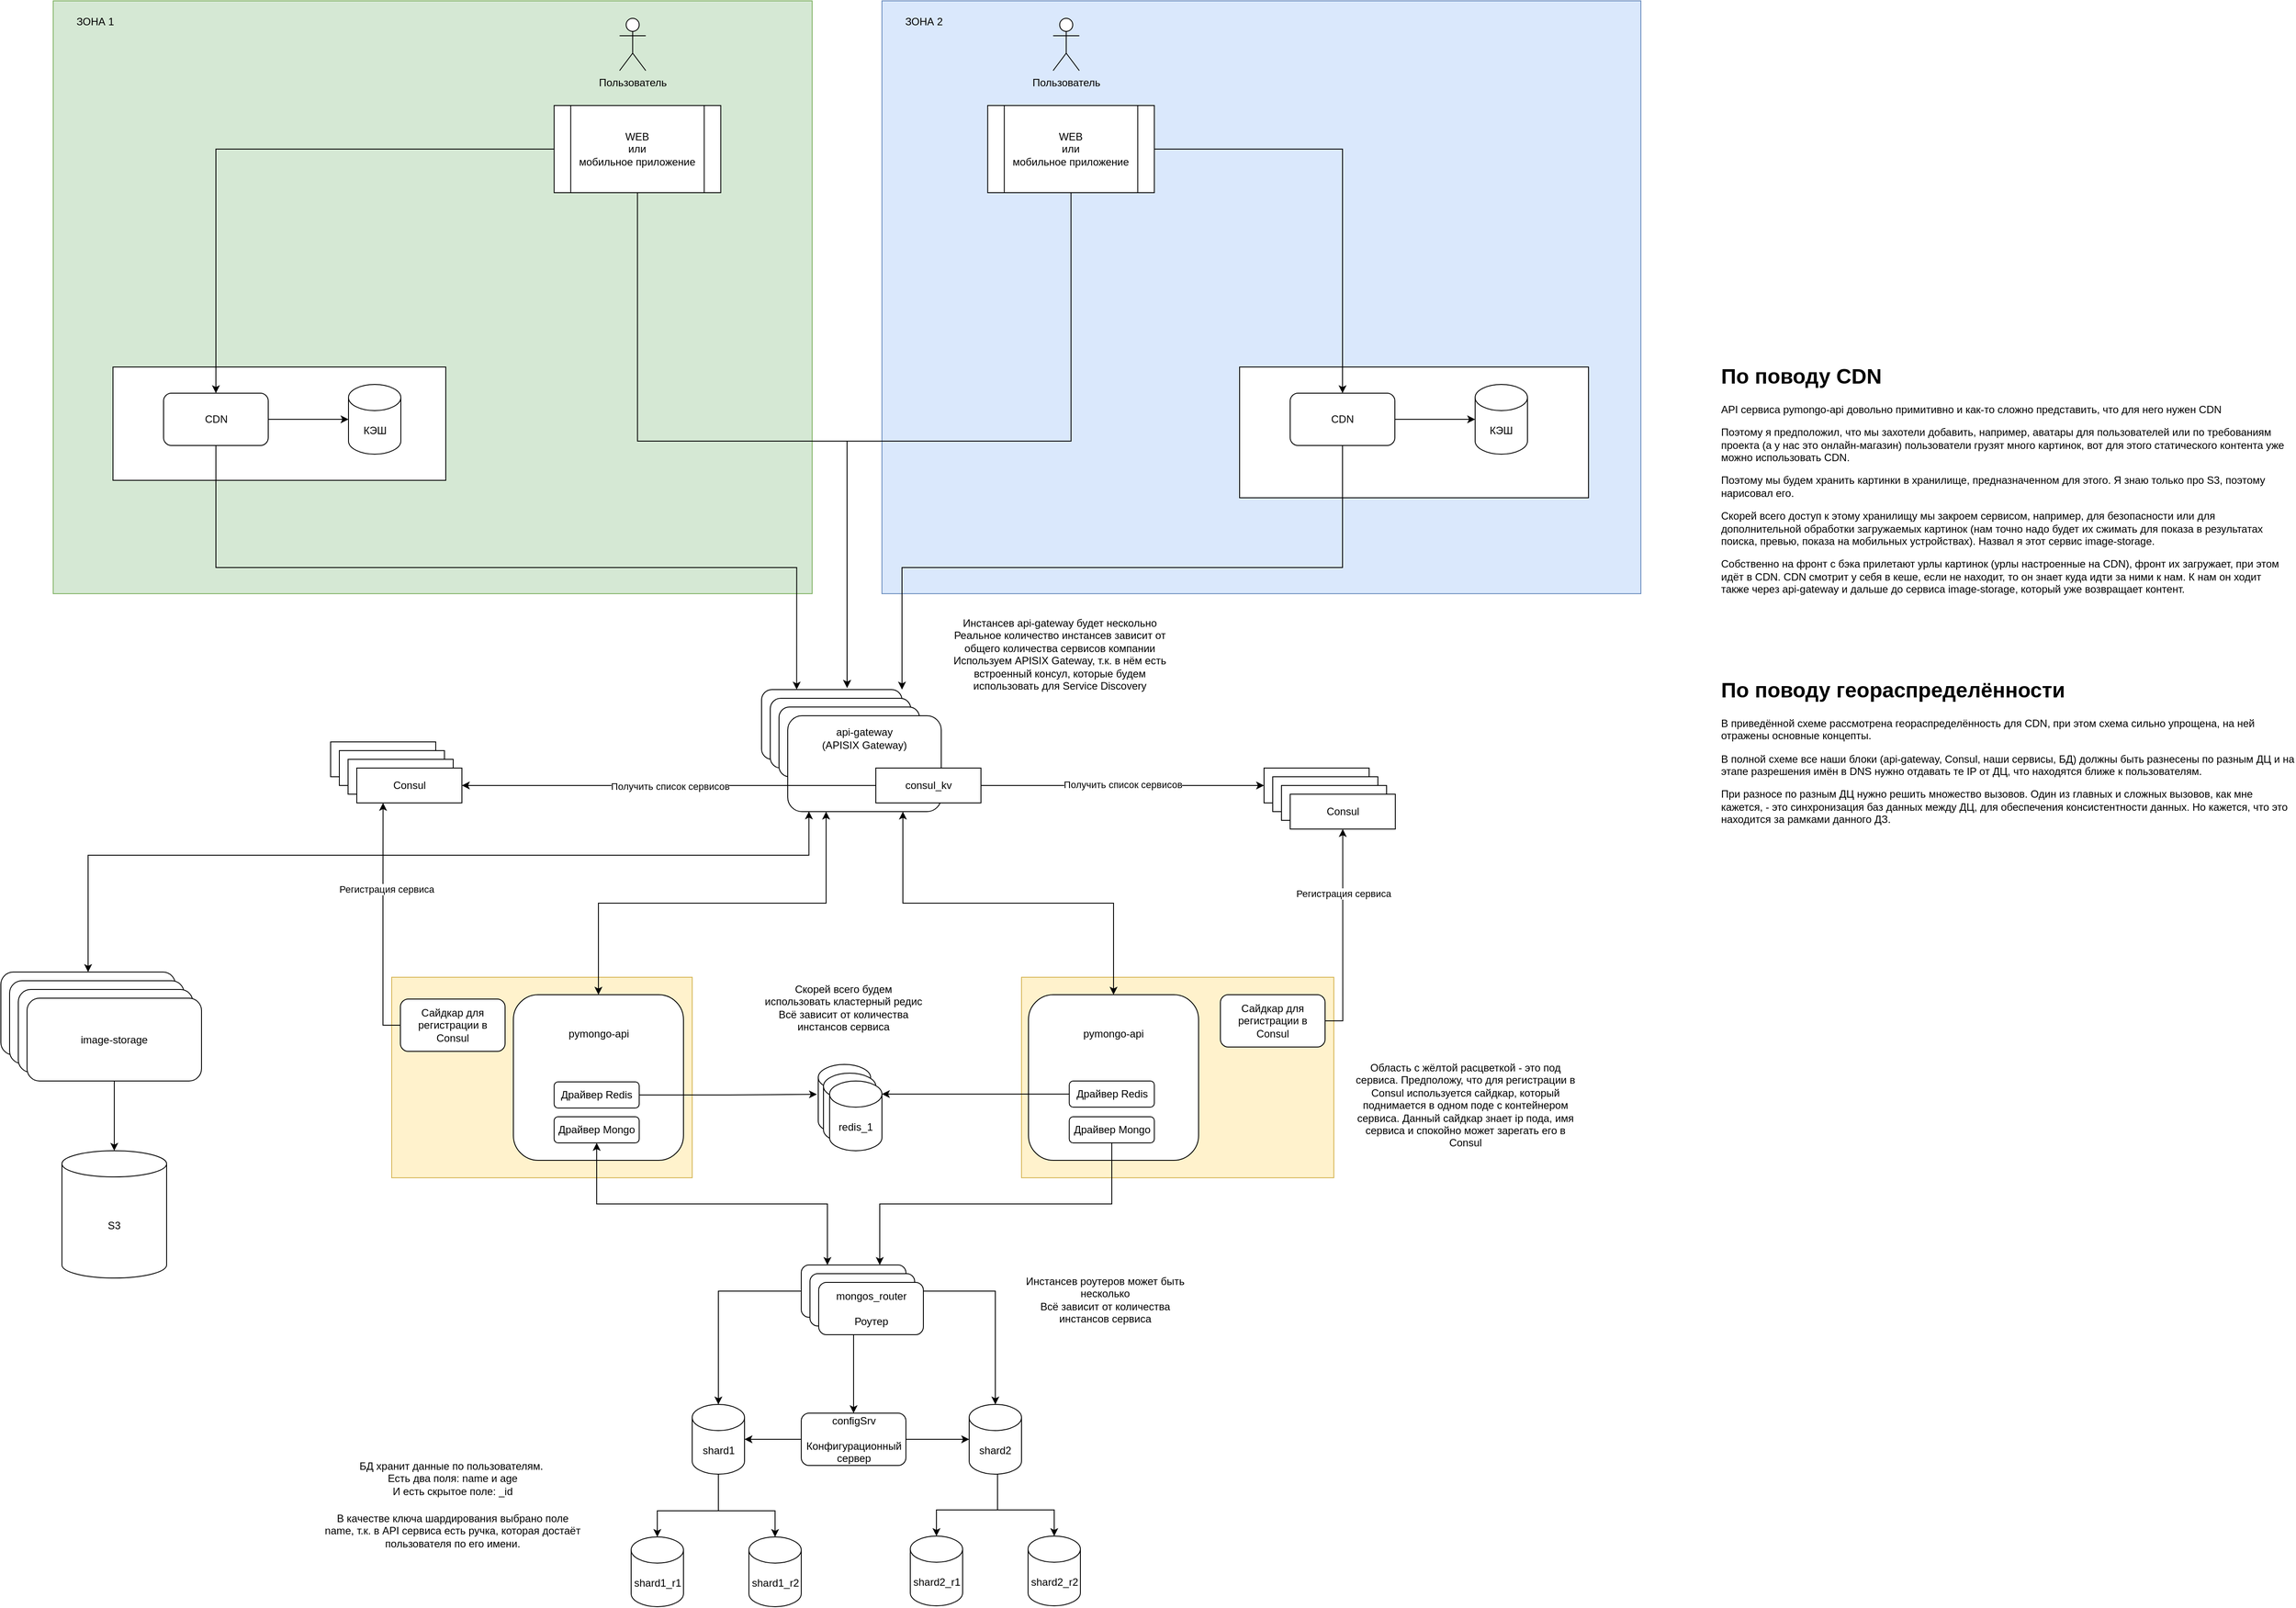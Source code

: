 <mxfile version="24.6.4" type="device">
  <diagram name="Page-1" id="-H_mtQnk-PTXWXPvYvuk">
    <mxGraphModel dx="8296" dy="6158" grid="1" gridSize="10" guides="1" tooltips="1" connect="1" arrows="1" fold="1" page="1" pageScale="1" pageWidth="1169" pageHeight="827" math="0" shadow="0">
      <root>
        <mxCell id="0" />
        <mxCell id="1" parent="0" />
        <mxCell id="LLsMIVY8CDGEfQFg2SyS-11" value="ЗОНА 2&amp;nbsp; &amp;nbsp; &amp;nbsp; &amp;nbsp; &amp;nbsp; &amp;nbsp; &amp;nbsp; &amp;nbsp; &amp;nbsp; &amp;nbsp; &amp;nbsp; &amp;nbsp; &amp;nbsp; &amp;nbsp; &amp;nbsp; &amp;nbsp; &amp;nbsp; &amp;nbsp; &amp;nbsp; &amp;nbsp; &amp;nbsp; &amp;nbsp; &amp;nbsp; &amp;nbsp; &amp;nbsp; &amp;nbsp; &amp;nbsp; &amp;nbsp; &amp;nbsp; &amp;nbsp; &amp;nbsp; &amp;nbsp; &amp;nbsp; &amp;nbsp; &amp;nbsp; &amp;nbsp; &amp;nbsp; &amp;nbsp; &amp;nbsp; &amp;nbsp; &amp;nbsp; &amp;nbsp; &amp;nbsp; &amp;nbsp; &amp;nbsp; &amp;nbsp; &amp;nbsp; &amp;nbsp; &amp;nbsp; &amp;nbsp; &amp;nbsp; &amp;nbsp; &amp;nbsp; &amp;nbsp; &amp;nbsp; &amp;nbsp; &amp;nbsp; &amp;nbsp; &amp;nbsp; &amp;nbsp; &amp;nbsp; &amp;nbsp; &amp;nbsp; &amp;nbsp; &amp;nbsp; &amp;nbsp; &amp;nbsp; &amp;nbsp; &amp;nbsp; &amp;nbsp; &amp;nbsp; &amp;nbsp; &amp;nbsp; &amp;nbsp; &amp;nbsp; &amp;nbsp; &amp;nbsp; &amp;nbsp; &amp;nbsp; &amp;nbsp; &amp;nbsp; &amp;nbsp; &amp;nbsp; &amp;nbsp; &amp;nbsp; &amp;nbsp; &amp;nbsp; &amp;nbsp; &amp;nbsp; &amp;nbsp; &amp;nbsp; &amp;nbsp; &amp;nbsp; &amp;nbsp; &amp;nbsp; &amp;nbsp; &amp;nbsp; &amp;nbsp; &amp;nbsp; &amp;nbsp; &amp;nbsp; &amp;nbsp; &amp;nbsp; &amp;nbsp; &amp;nbsp; &amp;nbsp; &amp;nbsp; &amp;nbsp; &amp;nbsp; &amp;nbsp; &amp;nbsp; &amp;nbsp; &amp;nbsp; &amp;nbsp; &amp;nbsp; &amp;nbsp;&amp;nbsp;&lt;div&gt;&lt;br&gt;&lt;/div&gt;&lt;div&gt;&lt;br&gt;&lt;div&gt;&lt;br&gt;&lt;/div&gt;&lt;div&gt;&lt;br&gt;&lt;/div&gt;&lt;div&gt;&lt;br&gt;&lt;/div&gt;&lt;div&gt;&lt;br&gt;&lt;/div&gt;&lt;div&gt;&lt;br&gt;&lt;/div&gt;&lt;div&gt;&lt;br&gt;&lt;/div&gt;&lt;div&gt;&lt;br&gt;&lt;/div&gt;&lt;div&gt;&lt;br&gt;&lt;/div&gt;&lt;div&gt;&lt;br&gt;&lt;/div&gt;&lt;div&gt;&lt;br&gt;&lt;/div&gt;&lt;div&gt;&lt;br&gt;&lt;/div&gt;&lt;div&gt;&lt;br&gt;&lt;/div&gt;&lt;div&gt;&lt;br&gt;&lt;/div&gt;&lt;div&gt;&lt;br&gt;&lt;/div&gt;&lt;div&gt;&lt;br&gt;&lt;/div&gt;&lt;div&gt;&lt;br&gt;&lt;/div&gt;&lt;div&gt;&lt;br&gt;&lt;/div&gt;&lt;div&gt;&lt;br&gt;&lt;/div&gt;&lt;div&gt;&lt;br&gt;&lt;/div&gt;&lt;div&gt;&lt;br&gt;&lt;/div&gt;&lt;div&gt;&lt;br&gt;&lt;/div&gt;&lt;div&gt;&lt;br&gt;&lt;/div&gt;&lt;div&gt;&lt;br&gt;&lt;/div&gt;&lt;div&gt;&lt;br&gt;&lt;/div&gt;&lt;div&gt;&lt;br&gt;&lt;/div&gt;&lt;div&gt;&lt;br&gt;&lt;/div&gt;&lt;div&gt;&lt;br&gt;&lt;/div&gt;&lt;div&gt;&lt;br&gt;&lt;/div&gt;&lt;div&gt;&lt;br&gt;&lt;/div&gt;&lt;/div&gt;&lt;div&gt;&lt;br&gt;&lt;/div&gt;&lt;div&gt;&lt;br&gt;&lt;/div&gt;&lt;div&gt;&lt;br&gt;&lt;/div&gt;&lt;div&gt;&lt;br&gt;&lt;/div&gt;&lt;div&gt;&lt;br&gt;&lt;/div&gt;&lt;div&gt;&lt;br&gt;&lt;/div&gt;&lt;div&gt;&lt;br&gt;&lt;/div&gt;&lt;div&gt;&lt;br&gt;&lt;/div&gt;&lt;div&gt;&lt;br&gt;&lt;/div&gt;&lt;div&gt;&lt;br&gt;&lt;/div&gt;&lt;div&gt;&lt;br&gt;&lt;/div&gt;&lt;div&gt;&lt;br&gt;&lt;/div&gt;&lt;div&gt;&lt;br&gt;&lt;/div&gt;" style="rounded=0;whiteSpace=wrap;html=1;fillColor=#dae8fc;strokeColor=#6c8ebf;" vertex="1" parent="1">
          <mxGeometry x="1210" y="-1130" width="870" height="680" as="geometry" />
        </mxCell>
        <mxCell id="LLsMIVY8CDGEfQFg2SyS-10" value="ЗОНА 1&amp;nbsp; &amp;nbsp; &amp;nbsp; &amp;nbsp; &amp;nbsp; &amp;nbsp; &amp;nbsp; &amp;nbsp; &amp;nbsp; &amp;nbsp; &amp;nbsp; &amp;nbsp; &amp;nbsp; &amp;nbsp; &amp;nbsp; &amp;nbsp; &amp;nbsp; &amp;nbsp; &amp;nbsp; &amp;nbsp; &amp;nbsp; &amp;nbsp; &amp;nbsp; &amp;nbsp; &amp;nbsp; &amp;nbsp; &amp;nbsp; &amp;nbsp; &amp;nbsp; &amp;nbsp; &amp;nbsp; &amp;nbsp; &amp;nbsp; &amp;nbsp; &amp;nbsp; &amp;nbsp; &amp;nbsp; &amp;nbsp; &amp;nbsp; &amp;nbsp; &amp;nbsp; &amp;nbsp; &amp;nbsp; &amp;nbsp; &amp;nbsp; &amp;nbsp; &amp;nbsp; &amp;nbsp; &amp;nbsp; &amp;nbsp; &amp;nbsp; &amp;nbsp; &amp;nbsp; &amp;nbsp; &amp;nbsp; &amp;nbsp; &amp;nbsp; &amp;nbsp; &amp;nbsp; &amp;nbsp; &amp;nbsp; &amp;nbsp; &amp;nbsp; &amp;nbsp; &amp;nbsp; &amp;nbsp; &amp;nbsp; &amp;nbsp; &amp;nbsp; &amp;nbsp; &amp;nbsp; &amp;nbsp; &amp;nbsp; &amp;nbsp; &amp;nbsp; &amp;nbsp; &amp;nbsp; &amp;nbsp; &amp;nbsp; &amp;nbsp; &amp;nbsp; &amp;nbsp; &amp;nbsp; &amp;nbsp; &amp;nbsp; &amp;nbsp; &amp;nbsp; &amp;nbsp; &amp;nbsp; &amp;nbsp; &amp;nbsp; &amp;nbsp; &amp;nbsp; &amp;nbsp; &amp;nbsp; &amp;nbsp; &amp;nbsp; &amp;nbsp; &amp;nbsp; &amp;nbsp; &amp;nbsp; &amp;nbsp; &amp;nbsp; &amp;nbsp; &amp;nbsp; &amp;nbsp; &amp;nbsp; &amp;nbsp; &amp;nbsp; &amp;nbsp; &amp;nbsp; &amp;nbsp; &amp;nbsp; &amp;nbsp; &amp;nbsp; &amp;nbsp;&amp;nbsp;&lt;div&gt;&lt;br&gt;&lt;/div&gt;&lt;div&gt;&lt;br&gt;&lt;/div&gt;&lt;div&gt;&lt;br&gt;&lt;/div&gt;&lt;div&gt;&lt;br&gt;&lt;/div&gt;&lt;div&gt;&lt;br&gt;&lt;/div&gt;&lt;div&gt;&lt;br&gt;&lt;/div&gt;&lt;div&gt;&lt;br&gt;&lt;/div&gt;&lt;div&gt;&lt;br&gt;&lt;/div&gt;&lt;div&gt;&lt;br&gt;&lt;/div&gt;&lt;div&gt;&lt;br&gt;&lt;/div&gt;&lt;div&gt;&lt;br&gt;&lt;/div&gt;&lt;div&gt;&lt;br&gt;&lt;/div&gt;&lt;div&gt;&lt;br&gt;&lt;/div&gt;&lt;div&gt;&lt;br&gt;&lt;/div&gt;&lt;div&gt;&lt;br&gt;&lt;div&gt;&lt;br&gt;&lt;/div&gt;&lt;div&gt;&lt;br&gt;&lt;/div&gt;&lt;div&gt;&lt;br&gt;&lt;/div&gt;&lt;div&gt;&lt;br&gt;&lt;/div&gt;&lt;div&gt;&lt;br&gt;&lt;/div&gt;&lt;div&gt;&lt;br&gt;&lt;/div&gt;&lt;div&gt;&lt;br&gt;&lt;/div&gt;&lt;div&gt;&lt;br&gt;&lt;/div&gt;&lt;div&gt;&lt;br&gt;&lt;/div&gt;&lt;div&gt;&lt;br&gt;&lt;/div&gt;&lt;div&gt;&lt;br&gt;&lt;/div&gt;&lt;div&gt;&lt;br&gt;&lt;/div&gt;&lt;div&gt;&lt;br&gt;&lt;/div&gt;&lt;div&gt;&lt;br&gt;&lt;/div&gt;&lt;div&gt;&lt;br&gt;&lt;/div&gt;&lt;div&gt;&lt;br&gt;&lt;/div&gt;&lt;div&gt;&lt;br&gt;&lt;/div&gt;&lt;div&gt;&lt;br&gt;&lt;/div&gt;&lt;div&gt;&lt;br&gt;&lt;/div&gt;&lt;div&gt;&lt;br&gt;&lt;/div&gt;&lt;div&gt;&lt;br&gt;&lt;/div&gt;&lt;div&gt;&lt;br&gt;&lt;/div&gt;&lt;div&gt;&lt;br&gt;&lt;/div&gt;&lt;div&gt;&lt;br&gt;&lt;/div&gt;&lt;div&gt;&lt;br&gt;&lt;/div&gt;&lt;div&gt;&lt;br&gt;&lt;/div&gt;&lt;div&gt;&lt;br&gt;&lt;/div&gt;&lt;div&gt;&lt;br&gt;&lt;/div&gt;&lt;div&gt;&lt;br&gt;&lt;/div&gt;&lt;/div&gt;" style="rounded=0;whiteSpace=wrap;html=1;fillColor=#d5e8d4;strokeColor=#82b366;" vertex="1" parent="1">
          <mxGeometry x="260" y="-1130" width="870" height="680" as="geometry" />
        </mxCell>
        <mxCell id="st85K4Z8vBVdBcALYrPj-187" value="" style="rounded=0;whiteSpace=wrap;html=1;fillColor=#fff2cc;strokeColor=#d6b656;" parent="1" vertex="1">
          <mxGeometry x="648" y="-10" width="344.5" height="230" as="geometry" />
        </mxCell>
        <mxCell id="st85K4Z8vBVdBcALYrPj-186" value="" style="rounded=0;whiteSpace=wrap;html=1;fillColor=#fff2cc;strokeColor=#d6b656;" parent="1" vertex="1">
          <mxGeometry x="1370" y="-10" width="358" height="230" as="geometry" />
        </mxCell>
        <mxCell id="st85K4Z8vBVdBcALYrPj-108" value="pymongo-api&lt;div&gt;&lt;br&gt;&lt;/div&gt;&lt;div&gt;&lt;br&gt;&lt;/div&gt;&lt;div&gt;&lt;br&gt;&lt;/div&gt;&lt;div&gt;&lt;br&gt;&lt;/div&gt;&lt;div&gt;&lt;br&gt;&lt;/div&gt;&lt;div&gt;&lt;br&gt;&lt;/div&gt;&lt;div&gt;&lt;br&gt;&lt;/div&gt;" style="rounded=1;whiteSpace=wrap;html=1;" parent="1" vertex="1">
          <mxGeometry x="787.5" y="10" width="195" height="190" as="geometry" />
        </mxCell>
        <mxCell id="zA23MoTUsTF4_91t8viU-2" value="shard1" style="shape=cylinder3;whiteSpace=wrap;html=1;boundedLbl=1;backgroundOutline=1;size=15;" parent="1" vertex="1">
          <mxGeometry x="992.5" y="480" width="60" height="80" as="geometry" />
        </mxCell>
        <mxCell id="D9CXgukpsAMVDsTzwWb0-2" value="configSrv&lt;div&gt;&lt;br&gt;&lt;div&gt;Конфигурационный&lt;/div&gt;&lt;div&gt;сервер&lt;/div&gt;&lt;/div&gt;" style="rounded=1;whiteSpace=wrap;html=1;" parent="1" vertex="1">
          <mxGeometry x="1117.5" y="490" width="120" height="60" as="geometry" />
        </mxCell>
        <mxCell id="D9CXgukpsAMVDsTzwWb0-9" style="edgeStyle=orthogonalEdgeStyle;rounded=0;orthogonalLoop=1;jettySize=auto;html=1;entryX=0.5;entryY=0;entryDx=0;entryDy=0;exitX=0.5;exitY=1;exitDx=0;exitDy=0;startArrow=none;startFill=0;" parent="1" source="D9CXgukpsAMVDsTzwWb0-3" target="D9CXgukpsAMVDsTzwWb0-2" edge="1">
          <mxGeometry relative="1" as="geometry" />
        </mxCell>
        <mxCell id="D9CXgukpsAMVDsTzwWb0-4" value="shard2" style="shape=cylinder3;whiteSpace=wrap;html=1;boundedLbl=1;backgroundOutline=1;size=15;" parent="1" vertex="1">
          <mxGeometry x="1310" y="480" width="60" height="80" as="geometry" />
        </mxCell>
        <mxCell id="D9CXgukpsAMVDsTzwWb0-5" style="edgeStyle=orthogonalEdgeStyle;rounded=0;orthogonalLoop=1;jettySize=auto;html=1;entryX=0.5;entryY=0;entryDx=0;entryDy=0;entryPerimeter=0;startArrow=none;startFill=0;" parent="1" source="D9CXgukpsAMVDsTzwWb0-3" target="zA23MoTUsTF4_91t8viU-2" edge="1">
          <mxGeometry relative="1" as="geometry" />
        </mxCell>
        <mxCell id="D9CXgukpsAMVDsTzwWb0-6" style="edgeStyle=orthogonalEdgeStyle;rounded=0;orthogonalLoop=1;jettySize=auto;html=1;entryX=0.5;entryY=0;entryDx=0;entryDy=0;entryPerimeter=0;startArrow=none;startFill=0;" parent="1" source="D9CXgukpsAMVDsTzwWb0-3" target="D9CXgukpsAMVDsTzwWb0-4" edge="1">
          <mxGeometry relative="1" as="geometry" />
        </mxCell>
        <mxCell id="42_YZ537Ep9w2OHwn1Fl-1" value="shard1_r1" style="shape=cylinder3;whiteSpace=wrap;html=1;boundedLbl=1;backgroundOutline=1;size=15;" parent="1" vertex="1">
          <mxGeometry x="922.5" y="632" width="60" height="80" as="geometry" />
        </mxCell>
        <mxCell id="42_YZ537Ep9w2OHwn1Fl-2" value="shard1_r2" style="shape=cylinder3;whiteSpace=wrap;html=1;boundedLbl=1;backgroundOutline=1;size=15;" parent="1" vertex="1">
          <mxGeometry x="1057.5" y="632" width="60" height="80" as="geometry" />
        </mxCell>
        <mxCell id="42_YZ537Ep9w2OHwn1Fl-3" style="edgeStyle=orthogonalEdgeStyle;rounded=0;orthogonalLoop=1;jettySize=auto;html=1;entryX=0.5;entryY=0;entryDx=0;entryDy=0;entryPerimeter=0;exitX=0.5;exitY=1;exitDx=0;exitDy=0;exitPerimeter=0;" parent="1" source="zA23MoTUsTF4_91t8viU-2" target="42_YZ537Ep9w2OHwn1Fl-1" edge="1">
          <mxGeometry relative="1" as="geometry">
            <Array as="points">
              <mxPoint x="1022.5" y="602" />
              <mxPoint x="952.5" y="602" />
            </Array>
          </mxGeometry>
        </mxCell>
        <mxCell id="42_YZ537Ep9w2OHwn1Fl-4" style="edgeStyle=orthogonalEdgeStyle;rounded=0;orthogonalLoop=1;jettySize=auto;html=1;entryX=0.5;entryY=0;entryDx=0;entryDy=0;entryPerimeter=0;" parent="1" target="42_YZ537Ep9w2OHwn1Fl-2" edge="1">
          <mxGeometry relative="1" as="geometry">
            <mxPoint x="1022.5" y="562" as="sourcePoint" />
            <Array as="points">
              <mxPoint x="1022.5" y="602" />
              <mxPoint x="1087.5" y="602" />
            </Array>
          </mxGeometry>
        </mxCell>
        <mxCell id="42_YZ537Ep9w2OHwn1Fl-5" value="shard2_r1" style="shape=cylinder3;whiteSpace=wrap;html=1;boundedLbl=1;backgroundOutline=1;size=15;" parent="1" vertex="1">
          <mxGeometry x="1242.5" y="631" width="60" height="80" as="geometry" />
        </mxCell>
        <mxCell id="42_YZ537Ep9w2OHwn1Fl-6" value="shard2_r2" style="shape=cylinder3;whiteSpace=wrap;html=1;boundedLbl=1;backgroundOutline=1;size=15;" parent="1" vertex="1">
          <mxGeometry x="1377.5" y="631" width="60" height="80" as="geometry" />
        </mxCell>
        <mxCell id="42_YZ537Ep9w2OHwn1Fl-7" style="edgeStyle=orthogonalEdgeStyle;rounded=0;orthogonalLoop=1;jettySize=auto;html=1;entryX=0.5;entryY=0;entryDx=0;entryDy=0;entryPerimeter=0;exitX=0.5;exitY=1;exitDx=0;exitDy=0;exitPerimeter=0;" parent="1" target="42_YZ537Ep9w2OHwn1Fl-5" edge="1">
          <mxGeometry relative="1" as="geometry">
            <mxPoint x="1342.5" y="560" as="sourcePoint" />
            <Array as="points">
              <mxPoint x="1342.5" y="601" />
              <mxPoint x="1272.5" y="601" />
            </Array>
          </mxGeometry>
        </mxCell>
        <mxCell id="42_YZ537Ep9w2OHwn1Fl-8" style="edgeStyle=orthogonalEdgeStyle;rounded=0;orthogonalLoop=1;jettySize=auto;html=1;entryX=0.5;entryY=0;entryDx=0;entryDy=0;entryPerimeter=0;" parent="1" target="42_YZ537Ep9w2OHwn1Fl-6" edge="1">
          <mxGeometry relative="1" as="geometry">
            <mxPoint x="1342.5" y="561" as="sourcePoint" />
            <Array as="points">
              <mxPoint x="1342.5" y="601" />
              <mxPoint x="1407.5" y="601" />
            </Array>
          </mxGeometry>
        </mxCell>
        <mxCell id="42_YZ537Ep9w2OHwn1Fl-9" style="edgeStyle=orthogonalEdgeStyle;rounded=0;orthogonalLoop=1;jettySize=auto;html=1;entryX=0;entryY=0.5;entryDx=0;entryDy=0;entryPerimeter=0;" parent="1" source="D9CXgukpsAMVDsTzwWb0-2" target="D9CXgukpsAMVDsTzwWb0-4" edge="1">
          <mxGeometry relative="1" as="geometry" />
        </mxCell>
        <mxCell id="42_YZ537Ep9w2OHwn1Fl-12" style="edgeStyle=orthogonalEdgeStyle;rounded=0;orthogonalLoop=1;jettySize=auto;html=1;entryX=1;entryY=0.5;entryDx=0;entryDy=0;entryPerimeter=0;" parent="1" source="D9CXgukpsAMVDsTzwWb0-2" target="zA23MoTUsTF4_91t8viU-2" edge="1">
          <mxGeometry relative="1" as="geometry" />
        </mxCell>
        <mxCell id="D9CXgukpsAMVDsTzwWb0-3" value="&lt;div&gt;mongos_router&lt;/div&gt;&lt;div&gt;&lt;br&gt;&lt;/div&gt;Роутер" style="rounded=1;whiteSpace=wrap;html=1;" parent="1" vertex="1">
          <mxGeometry x="1117.5" y="320" width="120" height="60" as="geometry" />
        </mxCell>
        <mxCell id="D9CXgukpsAMVDsTzwWb0-8" style="edgeStyle=orthogonalEdgeStyle;rounded=0;orthogonalLoop=1;jettySize=auto;html=1;startArrow=classic;startFill=1;exitX=0.5;exitY=1;exitDx=0;exitDy=0;entryX=0.25;entryY=0;entryDx=0;entryDy=0;" parent="1" source="st85K4Z8vBVdBcALYrPj-59" target="D9CXgukpsAMVDsTzwWb0-3" edge="1">
          <mxGeometry relative="1" as="geometry">
            <mxPoint x="884.5" y="180" as="sourcePoint" />
            <mxPoint x="1148" y="310" as="targetPoint" />
          </mxGeometry>
        </mxCell>
        <mxCell id="st85K4Z8vBVdBcALYrPj-7" value="Драйвер Redis" style="rounded=1;whiteSpace=wrap;html=1;" parent="1" vertex="1">
          <mxGeometry x="834.25" y="110" width="97.5" height="30" as="geometry" />
        </mxCell>
        <mxCell id="st85K4Z8vBVdBcALYrPj-8" value="redis_1" style="shape=cylinder3;whiteSpace=wrap;html=1;boundedLbl=1;backgroundOutline=1;size=15;" parent="1" vertex="1">
          <mxGeometry x="1137" y="90" width="60" height="80" as="geometry" />
        </mxCell>
        <mxCell id="st85K4Z8vBVdBcALYrPj-9" style="edgeStyle=orthogonalEdgeStyle;rounded=0;orthogonalLoop=1;jettySize=auto;html=1;entryX=-0.026;entryY=0.428;entryDx=0;entryDy=0;entryPerimeter=0;" parent="1" source="st85K4Z8vBVdBcALYrPj-7" target="st85K4Z8vBVdBcALYrPj-8" edge="1">
          <mxGeometry relative="1" as="geometry">
            <mxPoint x="1078" y="130" as="targetPoint" />
          </mxGeometry>
        </mxCell>
        <mxCell id="st85K4Z8vBVdBcALYrPj-59" value="Драйвер Mongo" style="rounded=1;whiteSpace=wrap;html=1;" parent="1" vertex="1">
          <mxGeometry x="834.25" y="150" width="97.5" height="30" as="geometry" />
        </mxCell>
        <mxCell id="st85K4Z8vBVdBcALYrPj-155" value="pymongo-api&lt;div&gt;&lt;br&gt;&lt;/div&gt;&lt;div&gt;&lt;br&gt;&lt;/div&gt;&lt;div&gt;&lt;br&gt;&lt;/div&gt;&lt;div&gt;&lt;br&gt;&lt;/div&gt;&lt;div&gt;&lt;br&gt;&lt;/div&gt;&lt;div&gt;&lt;br&gt;&lt;/div&gt;&lt;div&gt;&lt;br&gt;&lt;/div&gt;" style="rounded=1;whiteSpace=wrap;html=1;" parent="1" vertex="1">
          <mxGeometry x="1378" y="10" width="195" height="190" as="geometry" />
        </mxCell>
        <mxCell id="st85K4Z8vBVdBcALYrPj-156" value="Драйвер Redis" style="rounded=1;whiteSpace=wrap;html=1;" parent="1" vertex="1">
          <mxGeometry x="1424.75" y="109" width="97.5" height="30" as="geometry" />
        </mxCell>
        <mxCell id="st85K4Z8vBVdBcALYrPj-161" style="edgeStyle=orthogonalEdgeStyle;rounded=0;orthogonalLoop=1;jettySize=auto;html=1;exitX=0.5;exitY=1;exitDx=0;exitDy=0;entryX=0.75;entryY=0;entryDx=0;entryDy=0;" parent="1" source="st85K4Z8vBVdBcALYrPj-157" target="D9CXgukpsAMVDsTzwWb0-3" edge="1">
          <mxGeometry relative="1" as="geometry" />
        </mxCell>
        <mxCell id="st85K4Z8vBVdBcALYrPj-157" value="Драйвер Mongo" style="rounded=1;whiteSpace=wrap;html=1;" parent="1" vertex="1">
          <mxGeometry x="1424.75" y="150" width="97.5" height="30" as="geometry" />
        </mxCell>
        <mxCell id="st85K4Z8vBVdBcALYrPj-164" value="redis_1" style="shape=cylinder3;whiteSpace=wrap;html=1;boundedLbl=1;backgroundOutline=1;size=15;" parent="1" vertex="1">
          <mxGeometry x="1143" y="100" width="60" height="80" as="geometry" />
        </mxCell>
        <mxCell id="st85K4Z8vBVdBcALYrPj-165" value="redis_1" style="shape=cylinder3;whiteSpace=wrap;html=1;boundedLbl=1;backgroundOutline=1;size=15;" parent="1" vertex="1">
          <mxGeometry x="1150" y="109" width="60" height="80" as="geometry" />
        </mxCell>
        <mxCell id="st85K4Z8vBVdBcALYrPj-166" style="edgeStyle=orthogonalEdgeStyle;rounded=0;orthogonalLoop=1;jettySize=auto;html=1;entryX=1;entryY=0;entryDx=0;entryDy=15;entryPerimeter=0;" parent="1" source="st85K4Z8vBVdBcALYrPj-156" target="st85K4Z8vBVdBcALYrPj-165" edge="1">
          <mxGeometry relative="1" as="geometry" />
        </mxCell>
        <mxCell id="st85K4Z8vBVdBcALYrPj-167" value="&lt;div style=&quot;text-align: center;&quot;&gt;&lt;span style=&quot;background-color: initial;&quot;&gt;Инстансев роутеров может быть несколько&lt;/span&gt;&lt;/div&gt;&lt;div style=&quot;text-align: center;&quot;&gt;&lt;span style=&quot;background-color: initial;&quot;&gt;Всё зависит от количества инстансов сервиса&lt;/span&gt;&lt;/div&gt;" style="text;whiteSpace=wrap;html=1;" parent="1" vertex="1">
          <mxGeometry x="1370" y="325" width="190" height="90" as="geometry" />
        </mxCell>
        <mxCell id="st85K4Z8vBVdBcALYrPj-168" value="&lt;div&gt;mongos_router&lt;/div&gt;&lt;div&gt;&lt;br&gt;&lt;/div&gt;Роутер" style="rounded=1;whiteSpace=wrap;html=1;" parent="1" vertex="1">
          <mxGeometry x="1127.5" y="330" width="120" height="60" as="geometry" />
        </mxCell>
        <mxCell id="st85K4Z8vBVdBcALYrPj-169" value="&lt;div&gt;mongos_router&lt;/div&gt;&lt;div&gt;&lt;br&gt;&lt;/div&gt;Роутер" style="rounded=1;whiteSpace=wrap;html=1;" parent="1" vertex="1">
          <mxGeometry x="1137.5" y="340" width="120" height="60" as="geometry" />
        </mxCell>
        <mxCell id="st85K4Z8vBVdBcALYrPj-170" value="&lt;div style=&quot;text-align: center;&quot;&gt;Скорей всего будем использовать кластерный редис&lt;/div&gt;&lt;div style=&quot;text-align: center;&quot;&gt;&lt;span style=&quot;background-color: initial;&quot;&gt;Всё зависит от количества инстансов сервиса&lt;/span&gt;&lt;/div&gt;" style="text;whiteSpace=wrap;html=1;" parent="1" vertex="1">
          <mxGeometry x="1072" y="-10" width="186" height="90" as="geometry" />
        </mxCell>
        <mxCell id="st85K4Z8vBVdBcALYrPj-171" value="api-gateway" style="rounded=1;whiteSpace=wrap;html=1;" parent="1" vertex="1">
          <mxGeometry x="1072" y="-340" width="161" height="80" as="geometry" />
        </mxCell>
        <mxCell id="st85K4Z8vBVdBcALYrPj-172" value="api-gateway" style="rounded=1;whiteSpace=wrap;html=1;" parent="1" vertex="1">
          <mxGeometry x="1082" y="-330" width="161" height="80" as="geometry" />
        </mxCell>
        <mxCell id="st85K4Z8vBVdBcALYrPj-173" value="api-gateway" style="rounded=1;whiteSpace=wrap;html=1;" parent="1" vertex="1">
          <mxGeometry x="1092" y="-320" width="161" height="80" as="geometry" />
        </mxCell>
        <mxCell id="st85K4Z8vBVdBcALYrPj-175" style="edgeStyle=orthogonalEdgeStyle;rounded=0;orthogonalLoop=1;jettySize=auto;html=1;entryX=0.5;entryY=0;entryDx=0;entryDy=0;exitX=0.75;exitY=1;exitDx=0;exitDy=0;startArrow=classic;startFill=1;" parent="1" source="st85K4Z8vBVdBcALYrPj-174" target="st85K4Z8vBVdBcALYrPj-155" edge="1">
          <mxGeometry relative="1" as="geometry" />
        </mxCell>
        <mxCell id="st85K4Z8vBVdBcALYrPj-176" style="edgeStyle=orthogonalEdgeStyle;rounded=0;orthogonalLoop=1;jettySize=auto;html=1;entryX=0.5;entryY=0;entryDx=0;entryDy=0;exitX=0.25;exitY=1;exitDx=0;exitDy=0;startArrow=classic;startFill=1;" parent="1" source="st85K4Z8vBVdBcALYrPj-174" target="st85K4Z8vBVdBcALYrPj-108" edge="1">
          <mxGeometry relative="1" as="geometry" />
        </mxCell>
        <mxCell id="LLsMIVY8CDGEfQFg2SyS-21" style="edgeStyle=orthogonalEdgeStyle;rounded=0;orthogonalLoop=1;jettySize=auto;html=1;entryX=0.5;entryY=0;entryDx=0;entryDy=0;exitX=0.138;exitY=0.998;exitDx=0;exitDy=0;exitPerimeter=0;startArrow=classic;startFill=1;" edge="1" parent="1" source="st85K4Z8vBVdBcALYrPj-174" target="LLsMIVY8CDGEfQFg2SyS-18">
          <mxGeometry relative="1" as="geometry">
            <Array as="points">
              <mxPoint x="1126" y="-150" />
              <mxPoint x="300" y="-150" />
            </Array>
          </mxGeometry>
        </mxCell>
        <mxCell id="st85K4Z8vBVdBcALYrPj-174" value="api-gateway&lt;div&gt;(APISIX Gateway)&lt;/div&gt;&lt;div&gt;&lt;br&gt;&lt;/div&gt;&lt;div&gt;&lt;br&gt;&lt;/div&gt;&lt;div&gt;&lt;br&gt;&lt;/div&gt;&lt;div&gt;&lt;br&gt;&lt;/div&gt;" style="rounded=1;whiteSpace=wrap;html=1;" parent="1" vertex="1">
          <mxGeometry x="1102" y="-310" width="176" height="110" as="geometry" />
        </mxCell>
        <mxCell id="st85K4Z8vBVdBcALYrPj-179" style="edgeStyle=orthogonalEdgeStyle;rounded=0;orthogonalLoop=1;jettySize=auto;html=1;entryX=0.609;entryY=-0.025;entryDx=0;entryDy=0;entryPerimeter=0;exitX=0.5;exitY=1;exitDx=0;exitDy=0;" parent="1" source="st85K4Z8vBVdBcALYrPj-178" target="st85K4Z8vBVdBcALYrPj-171" edge="1">
          <mxGeometry relative="1" as="geometry" />
        </mxCell>
        <mxCell id="st85K4Z8vBVdBcALYrPj-178" value="WEB&lt;div&gt;или&lt;/div&gt;&lt;div&gt;мобильное приложение&lt;/div&gt;" style="shape=process;whiteSpace=wrap;html=1;backgroundOutline=1;" parent="1" vertex="1">
          <mxGeometry x="834.25" y="-1010" width="191" height="100" as="geometry" />
        </mxCell>
        <mxCell id="st85K4Z8vBVdBcALYrPj-180" value="Пользователь" style="shape=umlActor;verticalLabelPosition=bottom;verticalAlign=top;html=1;outlineConnect=0;" parent="1" vertex="1">
          <mxGeometry x="909.25" y="-1110" width="30" height="60" as="geometry" />
        </mxCell>
        <mxCell id="st85K4Z8vBVdBcALYrPj-181" value="&lt;div style=&quot;text-align: center;&quot;&gt;&lt;span style=&quot;background-color: initial;&quot;&gt;Инстансев api-gateway будет нескольно&lt;/span&gt;&lt;/div&gt;&lt;div style=&quot;text-align: center;&quot;&gt;&lt;span style=&quot;background-color: initial;&quot;&gt;Реальное количество инстансев зависит от общего количества сервисов компании&lt;/span&gt;&lt;/div&gt;&lt;div style=&quot;text-align: center;&quot;&gt;&lt;span style=&quot;background-color: initial;&quot;&gt;Используем APISIX Gateway, т.к. в нём есть встроенный консул, которые будем использовать для Service Discovery&lt;/span&gt;&lt;/div&gt;" style="text;whiteSpace=wrap;html=1;" parent="1" vertex="1">
          <mxGeometry x="1288" y="-430" width="250" height="100" as="geometry" />
        </mxCell>
        <mxCell id="st85K4Z8vBVdBcALYrPj-184" style="edgeStyle=orthogonalEdgeStyle;rounded=0;orthogonalLoop=1;jettySize=auto;html=1;entryX=0;entryY=0.5;entryDx=0;entryDy=0;" parent="1" source="st85K4Z8vBVdBcALYrPj-182" target="st85K4Z8vBVdBcALYrPj-183" edge="1">
          <mxGeometry relative="1" as="geometry" />
        </mxCell>
        <mxCell id="st85K4Z8vBVdBcALYrPj-185" value="Получить список сервисов" style="edgeLabel;html=1;align=center;verticalAlign=middle;resizable=0;points=[];" parent="st85K4Z8vBVdBcALYrPj-184" vertex="1" connectable="0">
          <mxGeometry x="-0.003" y="1" relative="1" as="geometry">
            <mxPoint as="offset" />
          </mxGeometry>
        </mxCell>
        <mxCell id="st85K4Z8vBVdBcALYrPj-182" value="consul_kv" style="rounded=0;whiteSpace=wrap;html=1;" parent="1" vertex="1">
          <mxGeometry x="1203" y="-250" width="120.5" height="40" as="geometry" />
        </mxCell>
        <mxCell id="st85K4Z8vBVdBcALYrPj-183" value="Consul" style="rounded=0;whiteSpace=wrap;html=1;" parent="1" vertex="1">
          <mxGeometry x="1648" y="-250" width="120.5" height="40" as="geometry" />
        </mxCell>
        <mxCell id="st85K4Z8vBVdBcALYrPj-191" style="edgeStyle=orthogonalEdgeStyle;rounded=0;orthogonalLoop=1;jettySize=auto;html=1;entryX=0.5;entryY=1;entryDx=0;entryDy=0;exitX=1;exitY=0.5;exitDx=0;exitDy=0;" parent="1" source="st85K4Z8vBVdBcALYrPj-188" target="st85K4Z8vBVdBcALYrPj-201" edge="1">
          <mxGeometry relative="1" as="geometry" />
        </mxCell>
        <mxCell id="st85K4Z8vBVdBcALYrPj-205" value="Регистрация сервиса" style="edgeLabel;html=1;align=center;verticalAlign=middle;resizable=0;points=[];" parent="st85K4Z8vBVdBcALYrPj-191" vertex="1" connectable="0">
          <mxGeometry x="0.382" relative="1" as="geometry">
            <mxPoint y="-1" as="offset" />
          </mxGeometry>
        </mxCell>
        <mxCell id="st85K4Z8vBVdBcALYrPj-188" value="Сайдкар для регистрации в Consul" style="rounded=1;whiteSpace=wrap;html=1;" parent="1" vertex="1">
          <mxGeometry x="1598" y="10" width="120" height="60" as="geometry" />
        </mxCell>
        <mxCell id="st85K4Z8vBVdBcALYrPj-193" style="edgeStyle=orthogonalEdgeStyle;rounded=0;orthogonalLoop=1;jettySize=auto;html=1;entryX=0.25;entryY=1;entryDx=0;entryDy=0;exitX=0;exitY=0.5;exitDx=0;exitDy=0;" parent="1" source="st85K4Z8vBVdBcALYrPj-189" target="st85K4Z8vBVdBcALYrPj-198" edge="1">
          <mxGeometry relative="1" as="geometry" />
        </mxCell>
        <mxCell id="st85K4Z8vBVdBcALYrPj-204" value="Регистрация сервиса" style="edgeLabel;html=1;align=center;verticalAlign=middle;resizable=0;points=[];" parent="st85K4Z8vBVdBcALYrPj-193" vertex="1" connectable="0">
          <mxGeometry x="0.282" y="-4" relative="1" as="geometry">
            <mxPoint as="offset" />
          </mxGeometry>
        </mxCell>
        <mxCell id="st85K4Z8vBVdBcALYrPj-189" value="Сайдкар для регистрации в Consul" style="rounded=1;whiteSpace=wrap;html=1;" parent="1" vertex="1">
          <mxGeometry x="658" y="15" width="120" height="60" as="geometry" />
        </mxCell>
        <mxCell id="st85K4Z8vBVdBcALYrPj-192" value="Consul" style="rounded=0;whiteSpace=wrap;html=1;" parent="1" vertex="1">
          <mxGeometry x="578" y="-280" width="120.5" height="40" as="geometry" />
        </mxCell>
        <mxCell id="st85K4Z8vBVdBcALYrPj-194" style="edgeStyle=orthogonalEdgeStyle;rounded=0;orthogonalLoop=1;jettySize=auto;html=1;entryX=1;entryY=0.5;entryDx=0;entryDy=0;exitX=0;exitY=0.5;exitDx=0;exitDy=0;" parent="1" source="st85K4Z8vBVdBcALYrPj-182" target="st85K4Z8vBVdBcALYrPj-198" edge="1">
          <mxGeometry relative="1" as="geometry">
            <mxPoint x="1334" y="-220" as="sourcePoint" />
            <mxPoint x="1658" y="-220" as="targetPoint" />
          </mxGeometry>
        </mxCell>
        <mxCell id="st85K4Z8vBVdBcALYrPj-195" value="Получить список сервисов" style="edgeLabel;html=1;align=center;verticalAlign=middle;resizable=0;points=[];" parent="st85K4Z8vBVdBcALYrPj-194" vertex="1" connectable="0">
          <mxGeometry x="-0.003" y="1" relative="1" as="geometry">
            <mxPoint as="offset" />
          </mxGeometry>
        </mxCell>
        <mxCell id="st85K4Z8vBVdBcALYrPj-196" value="Consul" style="rounded=0;whiteSpace=wrap;html=1;" parent="1" vertex="1">
          <mxGeometry x="588" y="-270" width="120.5" height="40" as="geometry" />
        </mxCell>
        <mxCell id="st85K4Z8vBVdBcALYrPj-197" value="Consul" style="rounded=0;whiteSpace=wrap;html=1;" parent="1" vertex="1">
          <mxGeometry x="598" y="-260" width="120.5" height="40" as="geometry" />
        </mxCell>
        <mxCell id="st85K4Z8vBVdBcALYrPj-198" value="Consul" style="rounded=0;whiteSpace=wrap;html=1;" parent="1" vertex="1">
          <mxGeometry x="608" y="-250" width="120.5" height="40" as="geometry" />
        </mxCell>
        <mxCell id="st85K4Z8vBVdBcALYrPj-199" value="Consul" style="rounded=0;whiteSpace=wrap;html=1;" parent="1" vertex="1">
          <mxGeometry x="1658" y="-240" width="120.5" height="40" as="geometry" />
        </mxCell>
        <mxCell id="st85K4Z8vBVdBcALYrPj-200" value="Consul" style="rounded=0;whiteSpace=wrap;html=1;" parent="1" vertex="1">
          <mxGeometry x="1668" y="-230" width="120.5" height="40" as="geometry" />
        </mxCell>
        <mxCell id="st85K4Z8vBVdBcALYrPj-201" value="Consul" style="rounded=0;whiteSpace=wrap;html=1;" parent="1" vertex="1">
          <mxGeometry x="1678" y="-220" width="120.5" height="40" as="geometry" />
        </mxCell>
        <mxCell id="st85K4Z8vBVdBcALYrPj-203" value="&lt;div style=&quot;text-align: center;&quot;&gt;Область с жёлтой расцветкой - это под сервиса. Предположу, что для регистрации в Consul используется сайдкар, который поднимается в одном поде с контейнером сервиса. Данный сайдкар знает ip пода, имя сервиса и спокойно может зарегать его в Consul&lt;/div&gt;" style="text;whiteSpace=wrap;html=1;" parent="1" vertex="1">
          <mxGeometry x="1748" y="80" width="260" height="140" as="geometry" />
        </mxCell>
        <mxCell id="LLsMIVY8CDGEfQFg2SyS-1" value="В качестве ключа шардирования выбрано поле name, т.к. в API сервиса есть ручка, которая достаёт пользователя по его имени." style="text;html=1;align=center;verticalAlign=middle;whiteSpace=wrap;rounded=0;" vertex="1" parent="1">
          <mxGeometry x="568" y="580" width="300" height="90" as="geometry" />
        </mxCell>
        <mxCell id="LLsMIVY8CDGEfQFg2SyS-2" value="БД хранит данные по пользователям.&amp;nbsp;&lt;div&gt;Есть два поля: name и age&lt;/div&gt;&lt;div&gt;И есть скрытое поле: _id&lt;/div&gt;" style="text;html=1;align=center;verticalAlign=middle;whiteSpace=wrap;rounded=0;" vertex="1" parent="1">
          <mxGeometry x="568" y="530" width="300" height="70" as="geometry" />
        </mxCell>
        <mxCell id="LLsMIVY8CDGEfQFg2SyS-3" value="WEB&lt;div&gt;или&lt;/div&gt;&lt;div&gt;мобильное приложение&lt;/div&gt;" style="shape=process;whiteSpace=wrap;html=1;backgroundOutline=1;" vertex="1" parent="1">
          <mxGeometry x="1331.25" y="-1010" width="191" height="100" as="geometry" />
        </mxCell>
        <mxCell id="LLsMIVY8CDGEfQFg2SyS-4" value="Пользователь" style="shape=umlActor;verticalLabelPosition=bottom;verticalAlign=top;html=1;outlineConnect=0;" vertex="1" parent="1">
          <mxGeometry x="1406.25" y="-1110" width="30" height="60" as="geometry" />
        </mxCell>
        <mxCell id="LLsMIVY8CDGEfQFg2SyS-5" style="edgeStyle=orthogonalEdgeStyle;rounded=0;orthogonalLoop=1;jettySize=auto;html=1;entryX=0.609;entryY=-0.024;entryDx=0;entryDy=0;entryPerimeter=0;exitX=0.5;exitY=1;exitDx=0;exitDy=0;" edge="1" parent="1" source="LLsMIVY8CDGEfQFg2SyS-3" target="st85K4Z8vBVdBcALYrPj-171">
          <mxGeometry relative="1" as="geometry" />
        </mxCell>
        <mxCell id="LLsMIVY8CDGEfQFg2SyS-13" value="" style="rounded=0;whiteSpace=wrap;html=1;" vertex="1" parent="1">
          <mxGeometry x="328.5" y="-710" width="381.5" height="130" as="geometry" />
        </mxCell>
        <mxCell id="LLsMIVY8CDGEfQFg2SyS-16" style="edgeStyle=orthogonalEdgeStyle;rounded=0;orthogonalLoop=1;jettySize=auto;html=1;" edge="1" parent="1" source="LLsMIVY8CDGEfQFg2SyS-14" target="LLsMIVY8CDGEfQFg2SyS-15">
          <mxGeometry relative="1" as="geometry" />
        </mxCell>
        <mxCell id="LLsMIVY8CDGEfQFg2SyS-22" style="edgeStyle=orthogonalEdgeStyle;rounded=0;orthogonalLoop=1;jettySize=auto;html=1;entryX=0.25;entryY=0;entryDx=0;entryDy=0;exitX=0.5;exitY=1;exitDx=0;exitDy=0;" edge="1" parent="1" source="LLsMIVY8CDGEfQFg2SyS-14" target="st85K4Z8vBVdBcALYrPj-171">
          <mxGeometry relative="1" as="geometry" />
        </mxCell>
        <mxCell id="LLsMIVY8CDGEfQFg2SyS-14" value="CDN" style="rounded=1;whiteSpace=wrap;html=1;" vertex="1" parent="1">
          <mxGeometry x="386.5" y="-680" width="120" height="60" as="geometry" />
        </mxCell>
        <mxCell id="LLsMIVY8CDGEfQFg2SyS-15" value="КЭШ" style="shape=cylinder3;whiteSpace=wrap;html=1;boundedLbl=1;backgroundOutline=1;size=15;" vertex="1" parent="1">
          <mxGeometry x="598.5" y="-690" width="60" height="80" as="geometry" />
        </mxCell>
        <mxCell id="LLsMIVY8CDGEfQFg2SyS-17" style="edgeStyle=orthogonalEdgeStyle;rounded=0;orthogonalLoop=1;jettySize=auto;html=1;" edge="1" parent="1" source="st85K4Z8vBVdBcALYrPj-178" target="LLsMIVY8CDGEfQFg2SyS-14">
          <mxGeometry relative="1" as="geometry" />
        </mxCell>
        <mxCell id="LLsMIVY8CDGEfQFg2SyS-18" value="image-storage" style="rounded=1;whiteSpace=wrap;html=1;" vertex="1" parent="1">
          <mxGeometry x="200" y="-16" width="200" height="95" as="geometry" />
        </mxCell>
        <mxCell id="LLsMIVY8CDGEfQFg2SyS-19" value="S3" style="shape=cylinder3;whiteSpace=wrap;html=1;boundedLbl=1;backgroundOutline=1;size=15;" vertex="1" parent="1">
          <mxGeometry x="270" y="189" width="120" height="146" as="geometry" />
        </mxCell>
        <mxCell id="LLsMIVY8CDGEfQFg2SyS-20" style="edgeStyle=orthogonalEdgeStyle;rounded=0;orthogonalLoop=1;jettySize=auto;html=1;entryX=0.5;entryY=0;entryDx=0;entryDy=0;entryPerimeter=0;exitX=0.5;exitY=1;exitDx=0;exitDy=0;" edge="1" parent="1" source="LLsMIVY8CDGEfQFg2SyS-25" target="LLsMIVY8CDGEfQFg2SyS-19">
          <mxGeometry relative="1" as="geometry" />
        </mxCell>
        <mxCell id="LLsMIVY8CDGEfQFg2SyS-23" value="image-storage" style="rounded=1;whiteSpace=wrap;html=1;" vertex="1" parent="1">
          <mxGeometry x="210" y="-6" width="200" height="95" as="geometry" />
        </mxCell>
        <mxCell id="LLsMIVY8CDGEfQFg2SyS-24" value="image-storage" style="rounded=1;whiteSpace=wrap;html=1;" vertex="1" parent="1">
          <mxGeometry x="220" y="4" width="200" height="95" as="geometry" />
        </mxCell>
        <mxCell id="LLsMIVY8CDGEfQFg2SyS-25" value="image-storage" style="rounded=1;whiteSpace=wrap;html=1;" vertex="1" parent="1">
          <mxGeometry x="230" y="14" width="200" height="95" as="geometry" />
        </mxCell>
        <mxCell id="LLsMIVY8CDGEfQFg2SyS-26" value="" style="rounded=0;whiteSpace=wrap;html=1;" vertex="1" parent="1">
          <mxGeometry x="1620" y="-710" width="400" height="150" as="geometry" />
        </mxCell>
        <mxCell id="LLsMIVY8CDGEfQFg2SyS-27" style="edgeStyle=orthogonalEdgeStyle;rounded=0;orthogonalLoop=1;jettySize=auto;html=1;" edge="1" parent="1" source="LLsMIVY8CDGEfQFg2SyS-28" target="LLsMIVY8CDGEfQFg2SyS-29">
          <mxGeometry relative="1" as="geometry" />
        </mxCell>
        <mxCell id="LLsMIVY8CDGEfQFg2SyS-31" style="edgeStyle=orthogonalEdgeStyle;rounded=0;orthogonalLoop=1;jettySize=auto;html=1;entryX=1;entryY=0;entryDx=0;entryDy=0;exitX=0.5;exitY=1;exitDx=0;exitDy=0;" edge="1" parent="1" source="LLsMIVY8CDGEfQFg2SyS-28" target="st85K4Z8vBVdBcALYrPj-171">
          <mxGeometry relative="1" as="geometry" />
        </mxCell>
        <mxCell id="LLsMIVY8CDGEfQFg2SyS-28" value="CDN" style="rounded=1;whiteSpace=wrap;html=1;" vertex="1" parent="1">
          <mxGeometry x="1678" y="-680" width="120" height="60" as="geometry" />
        </mxCell>
        <mxCell id="LLsMIVY8CDGEfQFg2SyS-29" value="КЭШ" style="shape=cylinder3;whiteSpace=wrap;html=1;boundedLbl=1;backgroundOutline=1;size=15;" vertex="1" parent="1">
          <mxGeometry x="1890" y="-690" width="60" height="80" as="geometry" />
        </mxCell>
        <mxCell id="LLsMIVY8CDGEfQFg2SyS-30" style="edgeStyle=orthogonalEdgeStyle;rounded=0;orthogonalLoop=1;jettySize=auto;html=1;" edge="1" parent="1" source="LLsMIVY8CDGEfQFg2SyS-3" target="LLsMIVY8CDGEfQFg2SyS-28">
          <mxGeometry relative="1" as="geometry" />
        </mxCell>
        <mxCell id="LLsMIVY8CDGEfQFg2SyS-32" value="&lt;h1 style=&quot;margin-top: 0px;&quot;&gt;По поводу CDN&lt;/h1&gt;&lt;p&gt;API сервиса pymongo-api довольно примитивно и как-то сложно представить, что для него нужен CDN&lt;/p&gt;&lt;p&gt;Поэтому я предположил, что мы захотели добавить, например, аватары для пользователей или по требованиям проекта (а у нас это онлайн-магазин) пользователи грузят много картинок, вот для этого статического контента уже можно использовать CDN.&lt;/p&gt;&lt;p&gt;Поэтому мы будем хранить картинки в хранилище, предназначенном для этого. Я знаю только про S3, поэтому нарисовал его.&lt;/p&gt;&lt;p&gt;Скорей всего доступ к этому хранилищу мы закроем сервисом, например, для безопасности или для дополнительной обработки загружаемых картинок (нам точно надо будет их сжимать для показа в результатах поиска, превью, показа на мобильных устройствах). Назвал я этот сервис image-storage.&lt;/p&gt;&lt;p&gt;Собственно на фронт с бэка прилетают урлы картинок (урлы настроенные на CDN), фронт их загружает, при этом идёт в CDN. CDN смотрит у себя в кеше, если не находит, то он знает куда идти за ними к нам. К нам он ходит также через api-gateway и дальше до сервиса image-storage, который уже возвращает контент.&lt;/p&gt;" style="text;html=1;whiteSpace=wrap;overflow=hidden;rounded=0;" vertex="1" parent="1">
          <mxGeometry x="2170" y="-720" width="650" height="290" as="geometry" />
        </mxCell>
        <mxCell id="LLsMIVY8CDGEfQFg2SyS-33" value="&lt;h1 style=&quot;margin-top: 0px;&quot;&gt;По поводу геораспределённости&lt;/h1&gt;&lt;p&gt;В приведённой схеме рассмотрена геораспределённость для CDN, при этом схема сильно упрощена, на ней отражены основные концепты.&lt;/p&gt;&lt;p&gt;В полной схеме все наши блоки (api-gateway, Consul, наши сервисы, БД) должны быть разнесены по разным ДЦ и на этапе разрешения имён в DNS нужно отдавать те IP от ДЦ, что находятся ближе к пользователям.&lt;/p&gt;&lt;p&gt;При разносе по разным ДЦ нужно решить множество вызовов. Один из главных и сложных вызовов, как мне кажется, - это синхронизация баз данных между ДЦ, для обеспечения консистентности данных. Но кажется, что это находится за рамками данного ДЗ.&lt;/p&gt;" style="text;html=1;whiteSpace=wrap;overflow=hidden;rounded=0;" vertex="1" parent="1">
          <mxGeometry x="2170" y="-360" width="660" height="230" as="geometry" />
        </mxCell>
      </root>
    </mxGraphModel>
  </diagram>
</mxfile>
